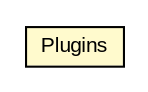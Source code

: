#!/usr/local/bin/dot
#
# Class diagram 
# Generated by UMLGraph version 5.1 (http://www.umlgraph.org/)
#

digraph G {
	edge [fontname="arial",fontsize=10,labelfontname="arial",labelfontsize=10];
	node [fontname="arial",fontsize=10,shape=plaintext];
	nodesep=0.25;
	ranksep=0.5;
	// io.nextweb.plugins.Plugins
	c7205 [label=<<table title="io.nextweb.plugins.Plugins" border="0" cellborder="1" cellspacing="0" cellpadding="2" port="p" bgcolor="lemonChiffon" href="./Plugins.html">
		<tr><td><table border="0" cellspacing="0" cellpadding="1">
<tr><td align="center" balign="center"> Plugins </td></tr>
		</table></td></tr>
		</table>>, fontname="arial", fontcolor="black", fontsize=10.0];
}

